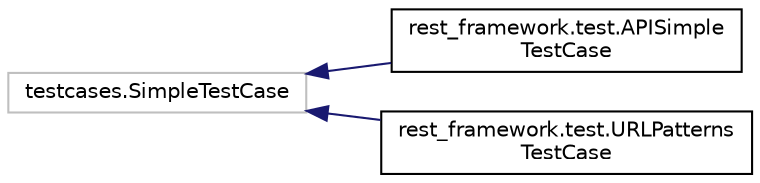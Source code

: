 digraph "Graphical Class Hierarchy"
{
 // LATEX_PDF_SIZE
  edge [fontname="Helvetica",fontsize="10",labelfontname="Helvetica",labelfontsize="10"];
  node [fontname="Helvetica",fontsize="10",shape=record];
  rankdir="LR";
  Node3325 [label="testcases.SimpleTestCase",height=0.2,width=0.4,color="grey75", fillcolor="white", style="filled",tooltip=" "];
  Node3325 -> Node0 [dir="back",color="midnightblue",fontsize="10",style="solid",fontname="Helvetica"];
  Node0 [label="rest_framework.test.APISimple\lTestCase",height=0.2,width=0.4,color="black", fillcolor="white", style="filled",URL="$da/d0e/classrest__framework_1_1test_1_1_a_p_i_simple_test_case.html",tooltip=" "];
  Node3325 -> Node3327 [dir="back",color="midnightblue",fontsize="10",style="solid",fontname="Helvetica"];
  Node3327 [label="rest_framework.test.URLPatterns\lTestCase",height=0.2,width=0.4,color="black", fillcolor="white", style="filled",URL="$d0/d0e/classrest__framework_1_1test_1_1_u_r_l_patterns_test_case.html",tooltip=" "];
}
